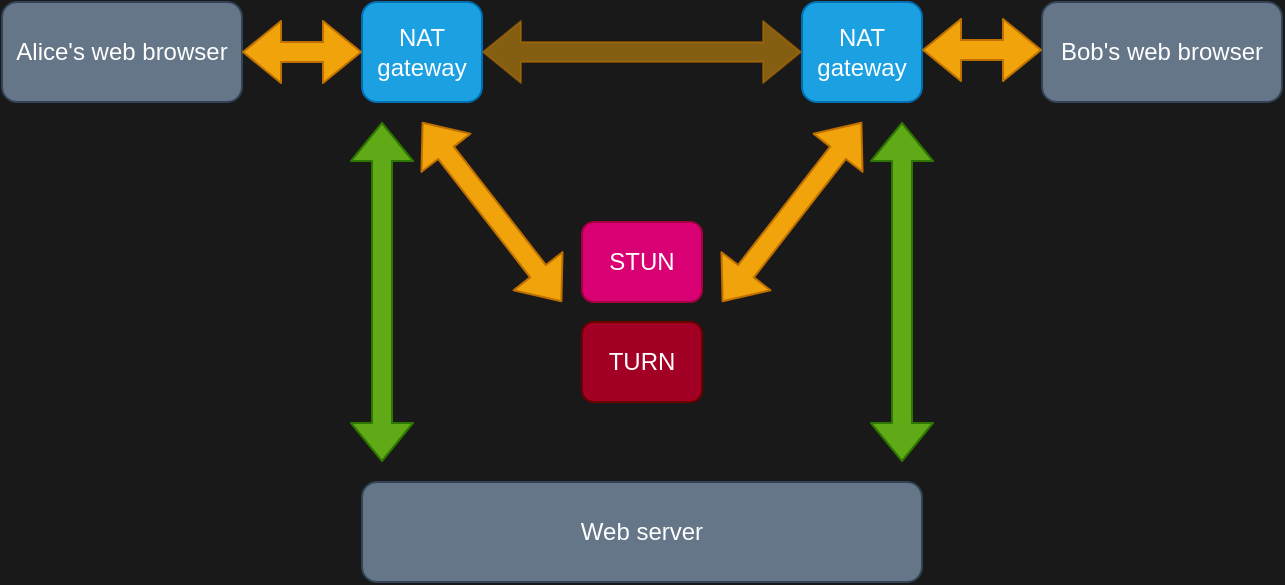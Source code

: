 <mxfile version="12.2.7" type="device" pages="1"><diagram id="Y5ltqt8HEbpWHIYIzPEE" name="Page-1"><mxGraphModel dx="772" dy="514" grid="1" gridSize="10" guides="1" tooltips="1" connect="1" arrows="1" fold="1" page="1" pageScale="1" pageWidth="850" pageHeight="1100" background="#191919" math="0" shadow="0"><root><mxCell id="0"/><mxCell id="1" parent="0"/><mxCell id="AvCLdTMjHlZoOqpnFkIO-1" value="Alice's web browser" style="rounded=1;whiteSpace=wrap;html=1;fillColor=#647687;strokeColor=#314354;fontColor=#ffffff;" vertex="1" parent="1"><mxGeometry x="40" y="80" width="120" height="50" as="geometry"/></mxCell><mxCell id="AvCLdTMjHlZoOqpnFkIO-2" value="Bob's web browser" style="rounded=1;whiteSpace=wrap;html=1;fillColor=#647687;strokeColor=#314354;fontColor=#ffffff;" vertex="1" parent="1"><mxGeometry x="560" y="80" width="120" height="50" as="geometry"/></mxCell><mxCell id="AvCLdTMjHlZoOqpnFkIO-3" value="NAT gateway" style="rounded=1;whiteSpace=wrap;html=1;fillColor=#1ba1e2;strokeColor=#006EAF;fontColor=#ffffff;" vertex="1" parent="1"><mxGeometry x="220" y="80" width="60" height="50" as="geometry"/></mxCell><mxCell id="AvCLdTMjHlZoOqpnFkIO-4" value="NAT gateway" style="rounded=1;whiteSpace=wrap;html=1;fillColor=#1ba1e2;strokeColor=#006EAF;fontColor=#ffffff;" vertex="1" parent="1"><mxGeometry x="440" y="80" width="60" height="50" as="geometry"/></mxCell><mxCell id="AvCLdTMjHlZoOqpnFkIO-5" value="STUN" style="rounded=1;whiteSpace=wrap;html=1;fillColor=#d80073;strokeColor=#A50040;fontColor=#ffffff;" vertex="1" parent="1"><mxGeometry x="330" y="190" width="60" height="40" as="geometry"/></mxCell><mxCell id="AvCLdTMjHlZoOqpnFkIO-6" value="TURN" style="rounded=1;whiteSpace=wrap;html=1;fillColor=#a20025;strokeColor=#6F0000;fontColor=#ffffff;" vertex="1" parent="1"><mxGeometry x="330" y="240" width="60" height="40" as="geometry"/></mxCell><mxCell id="AvCLdTMjHlZoOqpnFkIO-7" value="" style="shape=flexArrow;endArrow=classic;startArrow=classic;html=1;fillColor=#f0a30a;strokeColor=#BD7000;entryX=0;entryY=0.5;entryDx=0;entryDy=0;exitX=1;exitY=0.5;exitDx=0;exitDy=0;" edge="1" parent="1" source="AvCLdTMjHlZoOqpnFkIO-1" target="AvCLdTMjHlZoOqpnFkIO-3"><mxGeometry width="50" height="50" relative="1" as="geometry"><mxPoint x="40" y="400" as="sourcePoint"/><mxPoint x="90" y="350" as="targetPoint"/></mxGeometry></mxCell><mxCell id="AvCLdTMjHlZoOqpnFkIO-8" value="" style="shape=flexArrow;endArrow=classic;startArrow=classic;html=1;fillColor=#f0a30a;strokeColor=#BD7000;entryX=0;entryY=0.5;entryDx=0;entryDy=0;exitX=1;exitY=0.5;exitDx=0;exitDy=0;strokeWidth=1;opacity=50;" edge="1" parent="1" source="AvCLdTMjHlZoOqpnFkIO-3" target="AvCLdTMjHlZoOqpnFkIO-4"><mxGeometry width="50" height="50" relative="1" as="geometry"><mxPoint x="320" y="190" as="sourcePoint"/><mxPoint x="380" y="190" as="targetPoint"/></mxGeometry></mxCell><mxCell id="AvCLdTMjHlZoOqpnFkIO-9" value="" style="shape=flexArrow;endArrow=classic;startArrow=classic;html=1;fillColor=#f0a30a;strokeColor=#BD7000;" edge="1" parent="1"><mxGeometry width="50" height="50" relative="1" as="geometry"><mxPoint x="250" y="140" as="sourcePoint"/><mxPoint x="320" y="230" as="targetPoint"/></mxGeometry></mxCell><mxCell id="AvCLdTMjHlZoOqpnFkIO-10" value="" style="shape=flexArrow;endArrow=classic;startArrow=classic;html=1;fillColor=#f0a30a;strokeColor=#BD7000;" edge="1" parent="1"><mxGeometry width="50" height="50" relative="1" as="geometry"><mxPoint x="470" y="140" as="sourcePoint"/><mxPoint x="400" y="230" as="targetPoint"/></mxGeometry></mxCell><mxCell id="AvCLdTMjHlZoOqpnFkIO-11" value="" style="shape=flexArrow;endArrow=classic;startArrow=classic;html=1;fillColor=#f0a30a;strokeColor=#BD7000;entryX=0;entryY=0.5;entryDx=0;entryDy=0;exitX=1;exitY=0.5;exitDx=0;exitDy=0;" edge="1" parent="1"><mxGeometry width="50" height="50" relative="1" as="geometry"><mxPoint x="500" y="104" as="sourcePoint"/><mxPoint x="560" y="104" as="targetPoint"/></mxGeometry></mxCell><mxCell id="AvCLdTMjHlZoOqpnFkIO-12" value="Web server" style="rounded=1;whiteSpace=wrap;html=1;fillColor=#647687;strokeColor=#314354;fontColor=#ffffff;" vertex="1" parent="1"><mxGeometry x="220" y="320" width="280" height="50" as="geometry"/></mxCell><mxCell id="AvCLdTMjHlZoOqpnFkIO-13" value="" style="shape=flexArrow;endArrow=classic;startArrow=classic;html=1;fillColor=#60a917;strokeColor=#2D7600;" edge="1" parent="1"><mxGeometry width="50" height="50" relative="1" as="geometry"><mxPoint x="490" y="140" as="sourcePoint"/><mxPoint x="490" y="310" as="targetPoint"/></mxGeometry></mxCell><mxCell id="AvCLdTMjHlZoOqpnFkIO-14" value="" style="shape=flexArrow;endArrow=classic;startArrow=classic;html=1;fillColor=#60a917;strokeColor=#2D7600;" edge="1" parent="1"><mxGeometry width="50" height="50" relative="1" as="geometry"><mxPoint x="230" y="140" as="sourcePoint"/><mxPoint x="230" y="310" as="targetPoint"/></mxGeometry></mxCell></root></mxGraphModel></diagram></mxfile>